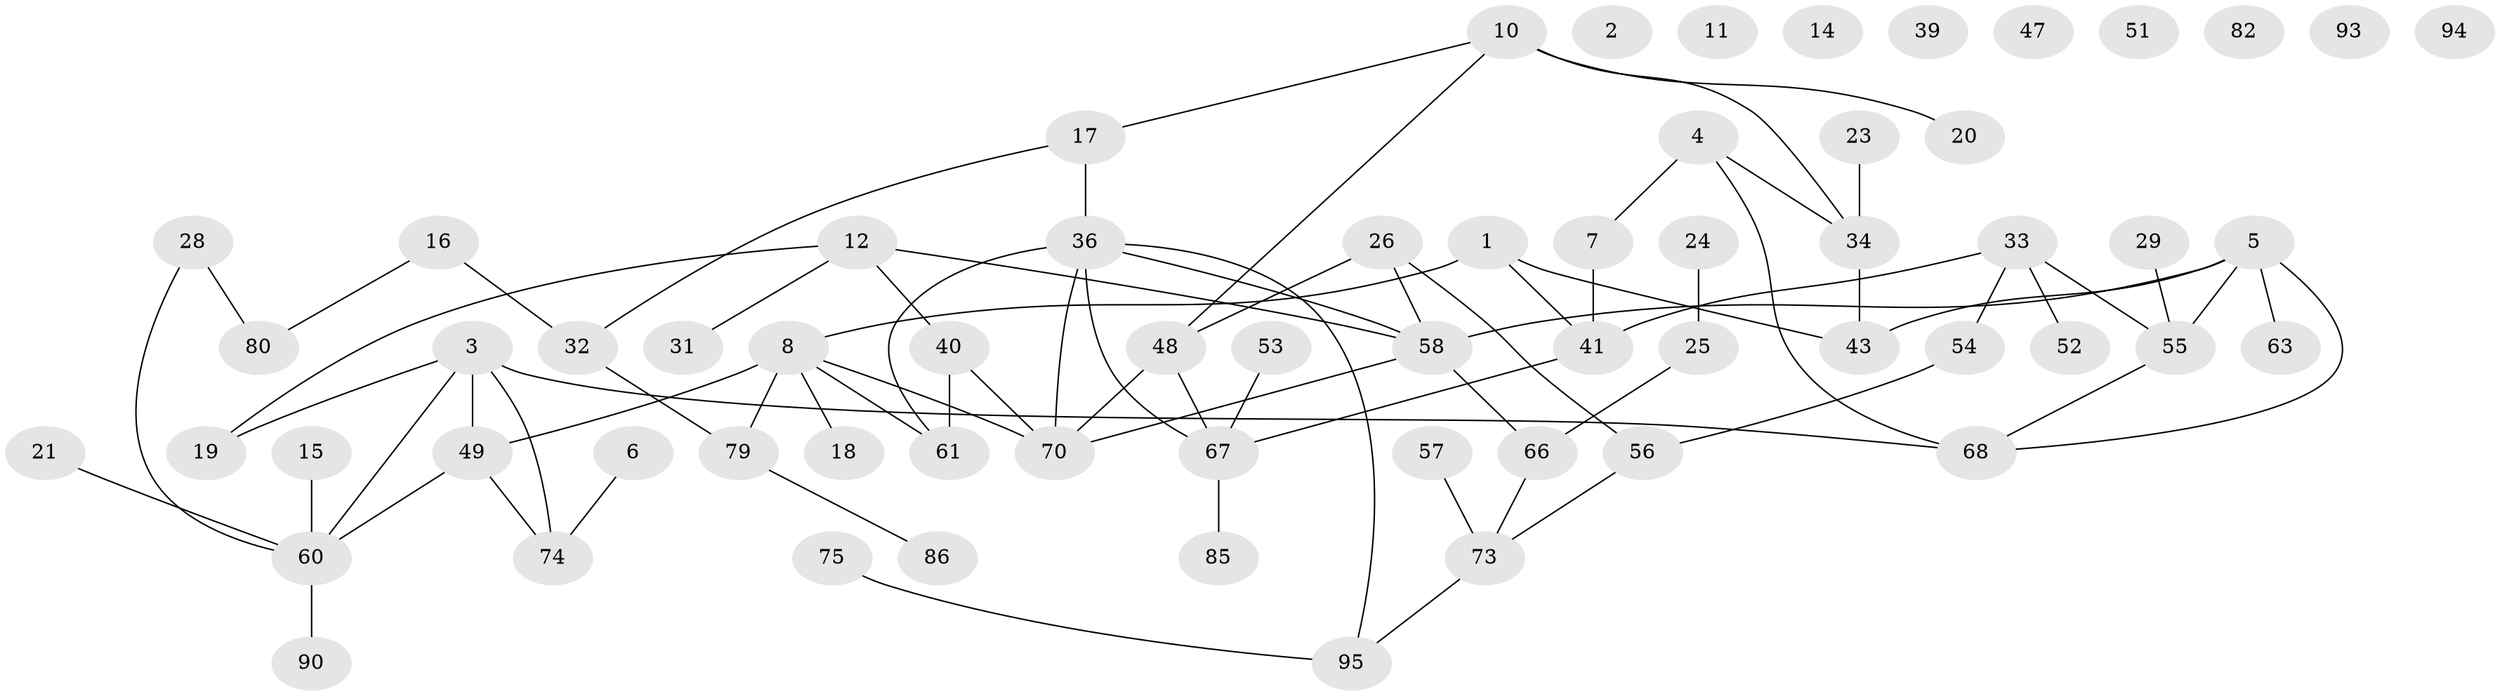 // original degree distribution, {3: 0.2, 0: 0.09473684210526316, 2: 0.3157894736842105, 1: 0.18947368421052632, 4: 0.15789473684210525, 5: 0.031578947368421054, 6: 0.010526315789473684}
// Generated by graph-tools (version 1.1) at 2025/41/03/06/25 10:41:21]
// undirected, 64 vertices, 77 edges
graph export_dot {
graph [start="1"]
  node [color=gray90,style=filled];
  1;
  2;
  3 [super="+46"];
  4;
  5 [super="+35"];
  6;
  7 [super="+9"];
  8 [super="+45"];
  10 [super="+13"];
  11;
  12 [super="+30"];
  14;
  15 [super="+72"];
  16 [super="+37"];
  17 [super="+22"];
  18;
  19 [super="+65"];
  20 [super="+27"];
  21;
  23;
  24 [super="+81"];
  25;
  26 [super="+78"];
  28;
  29;
  31;
  32 [super="+38"];
  33 [super="+42"];
  34 [super="+50"];
  36 [super="+59"];
  39;
  40 [super="+44"];
  41 [super="+76"];
  43;
  47;
  48 [super="+62"];
  49 [super="+69"];
  51;
  52;
  53;
  54;
  55;
  56 [super="+92"];
  57;
  58;
  60 [super="+91"];
  61 [super="+64"];
  63;
  66 [super="+77"];
  67 [super="+89"];
  68 [super="+83"];
  70 [super="+71"];
  73 [super="+84"];
  74 [super="+87"];
  75;
  79 [super="+88"];
  80;
  82;
  85;
  86;
  90;
  93;
  94;
  95;
  1 -- 8;
  1 -- 41;
  1 -- 43;
  3 -- 19;
  3 -- 68;
  3 -- 49;
  3 -- 74;
  3 -- 60;
  4 -- 7;
  4 -- 34;
  4 -- 68;
  5 -- 43;
  5 -- 68;
  5 -- 55;
  5 -- 58;
  5 -- 63;
  6 -- 74;
  7 -- 41;
  8 -- 18;
  8 -- 49;
  8 -- 70;
  8 -- 79;
  8 -- 61;
  10 -- 17;
  10 -- 48;
  10 -- 34;
  10 -- 20;
  12 -- 40;
  12 -- 58;
  12 -- 31;
  12 -- 19;
  15 -- 60;
  16 -- 80;
  16 -- 32;
  17 -- 32;
  17 -- 36;
  21 -- 60;
  23 -- 34;
  24 -- 25;
  25 -- 66;
  26 -- 56;
  26 -- 58;
  26 -- 48;
  28 -- 60;
  28 -- 80;
  29 -- 55;
  32 -- 79;
  33 -- 41;
  33 -- 52;
  33 -- 54;
  33 -- 55;
  34 -- 43;
  36 -- 58;
  36 -- 67;
  36 -- 95;
  36 -- 61;
  36 -- 70;
  40 -- 70;
  40 -- 61;
  41 -- 67;
  48 -- 70;
  48 -- 67;
  49 -- 60;
  49 -- 74;
  53 -- 67;
  54 -- 56;
  55 -- 68;
  56 -- 73;
  57 -- 73;
  58 -- 66;
  58 -- 70;
  60 -- 90;
  66 -- 73;
  67 -- 85;
  73 -- 95;
  75 -- 95;
  79 -- 86;
}
